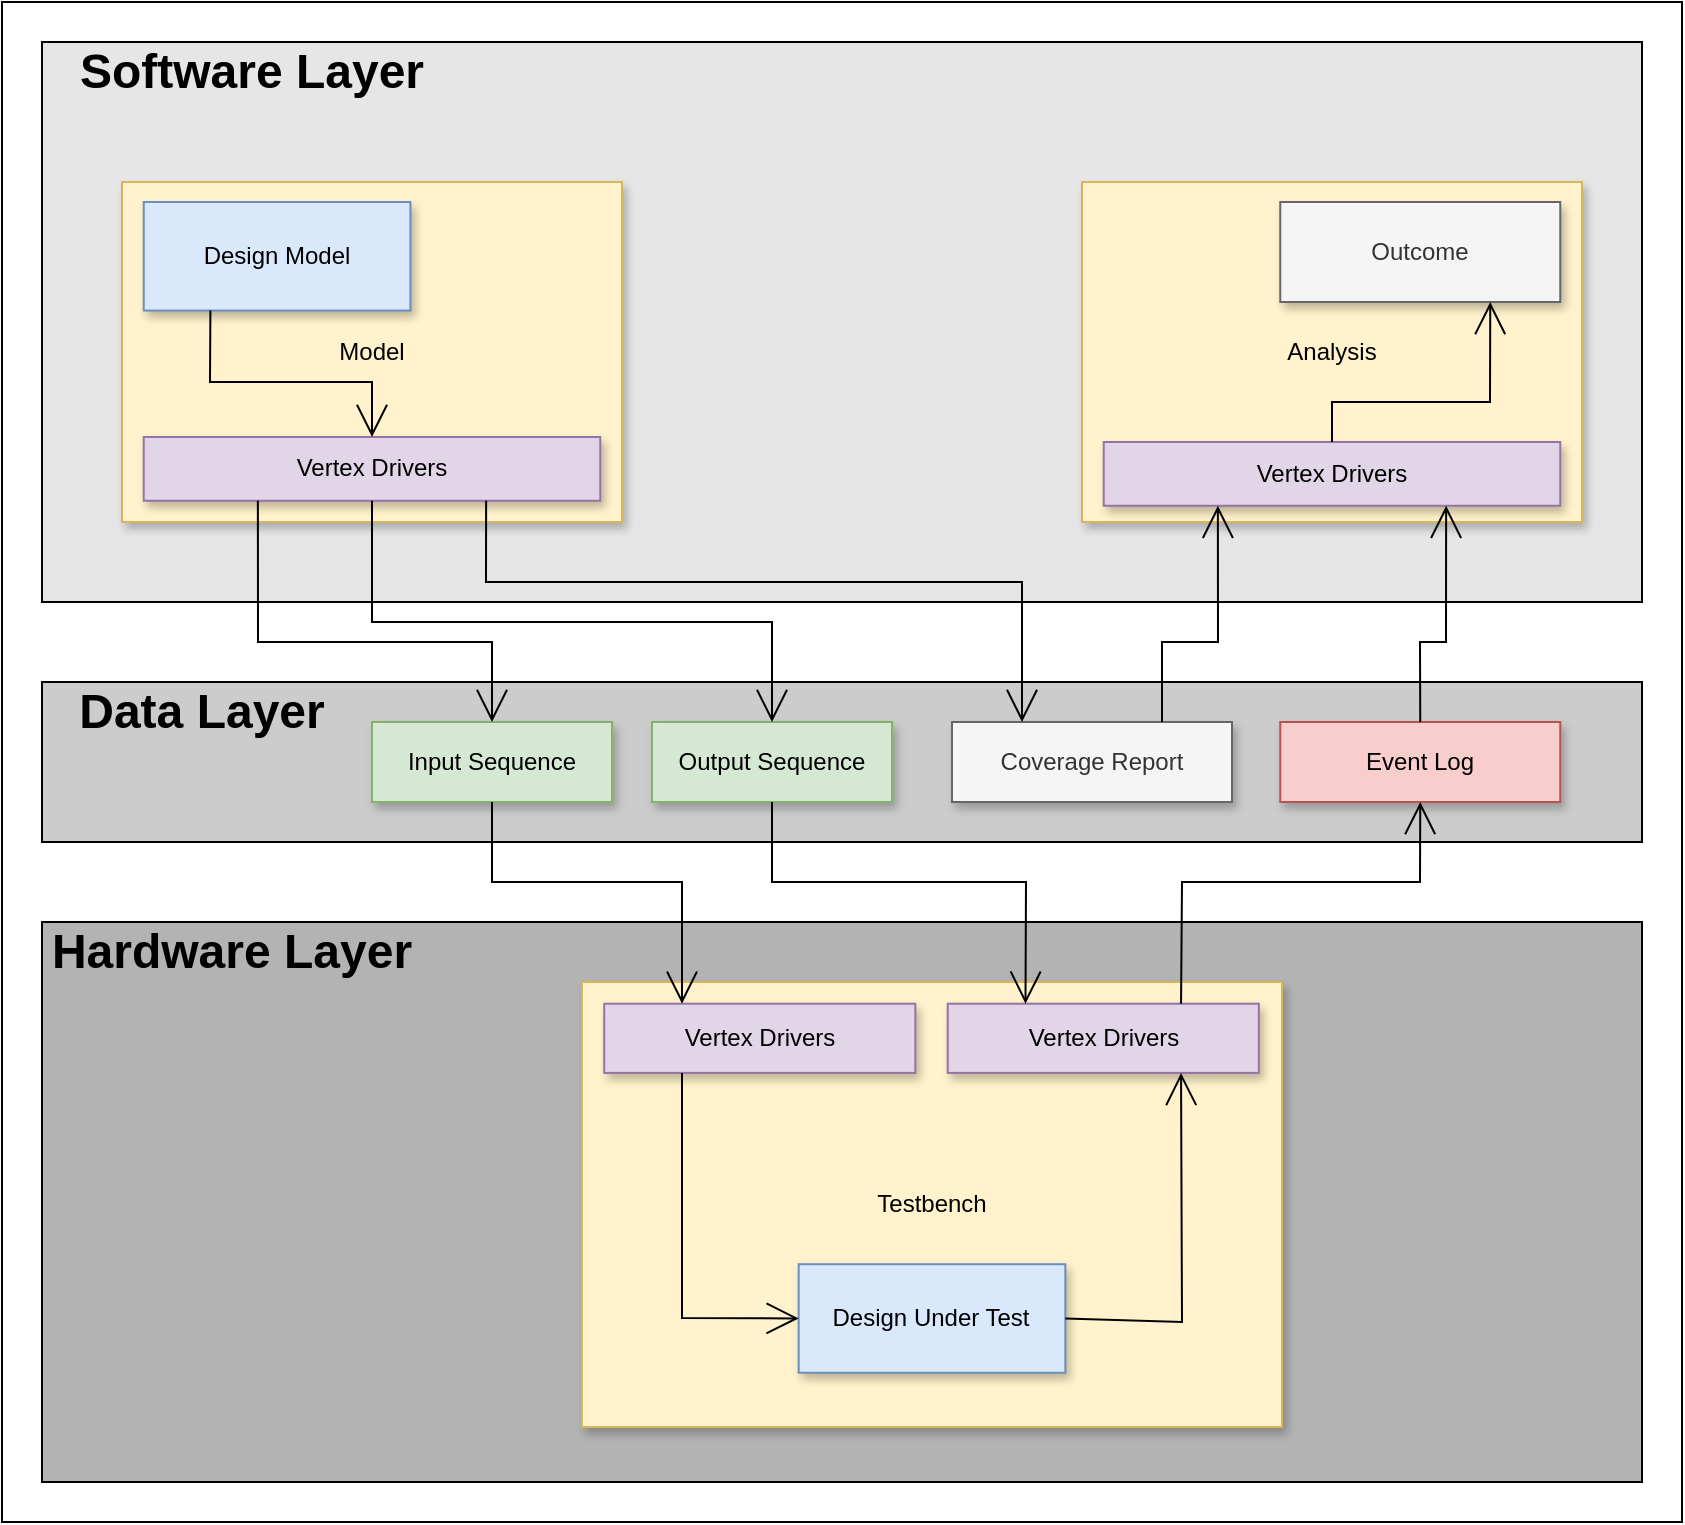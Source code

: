 <mxfile>
    <diagram id="XSJ4bxOKEn5E7V5Rdh-5" name="Page-1">
        <mxGraphModel dx="1454" dy="1905" grid="1" gridSize="10" guides="1" tooltips="1" connect="1" arrows="1" fold="1" page="1" pageScale="1" pageWidth="850" pageHeight="1100" background="#ffffff" math="0" shadow="0">
            <root>
                <mxCell id="0"/>
                <mxCell id="1" parent="0"/>
                <mxCell id="24" value="" style="group;fillColor=#E6E6E6;gradientColor=none;" parent="1" vertex="1" connectable="0">
                    <mxGeometry x="20" y="-80" width="820" height="740" as="geometry"/>
                </mxCell>
                <mxCell id="51" value="" style="rounded=0;whiteSpace=wrap;html=1;" parent="24" vertex="1">
                    <mxGeometry x="-20" y="-20" width="840" height="760" as="geometry"/>
                </mxCell>
                <mxCell id="5" value="" style="rounded=0;whiteSpace=wrap;html=1;fillColor=#E6E6E6;strokeColor=#000000;" parent="24" vertex="1">
                    <mxGeometry width="800" height="280" as="geometry"/>
                </mxCell>
                <mxCell id="9" value="&lt;h1&gt;Software Layer&lt;/h1&gt;" style="text;strokeColor=none;align=center;fillColor=none;html=1;verticalAlign=middle;whiteSpace=wrap;rounded=0;" parent="24" vertex="1">
                    <mxGeometry width="210" height="30" as="geometry"/>
                </mxCell>
                <mxCell id="31" value="" style="group" parent="24" vertex="1" connectable="0">
                    <mxGeometry x="40" y="70" width="250" height="170" as="geometry"/>
                </mxCell>
                <mxCell id="29" value="Model" style="rounded=0;whiteSpace=wrap;html=1;shadow=1;fillColor=#fff2cc;strokeColor=#d6b656;" parent="31" vertex="1">
                    <mxGeometry width="250" height="170" as="geometry"/>
                </mxCell>
                <mxCell id="30" value="Vertex Drivers" style="rounded=0;whiteSpace=wrap;html=1;shadow=1;fillColor=#e1d5e7;strokeColor=#9673a6;" parent="31" vertex="1">
                    <mxGeometry x="10.87" y="127.5" width="228.261" height="31.875" as="geometry"/>
                </mxCell>
                <mxCell id="52" value="Design Model" style="rounded=0;whiteSpace=wrap;html=1;shadow=1;fillColor=#dae8fc;strokeColor=#6c8ebf;" parent="31" vertex="1">
                    <mxGeometry x="10.873" y="9.998" width="133.333" height="54.268" as="geometry"/>
                </mxCell>
                <mxCell id="56" value="" style="edgeStyle=none;orthogonalLoop=1;jettySize=auto;html=1;rounded=0;endArrow=open;startSize=14;endSize=14;sourcePerimeterSpacing=8;targetPerimeterSpacing=8;entryX=0.5;entryY=0;entryDx=0;entryDy=0;exitX=0.25;exitY=1;exitDx=0;exitDy=0;" parent="31" source="52" target="30" edge="1">
                    <mxGeometry width="120" relative="1" as="geometry">
                        <mxPoint x="68" y="60" as="sourcePoint"/>
                        <mxPoint x="290" y="420.854" as="targetPoint"/>
                        <Array as="points">
                            <mxPoint x="44" y="100"/>
                            <mxPoint x="125" y="100"/>
                        </Array>
                    </mxGeometry>
                </mxCell>
                <mxCell id="47" value="Analysis" style="rounded=0;whiteSpace=wrap;html=1;shadow=1;fillColor=#fff2cc;strokeColor=#d6b656;" parent="24" vertex="1">
                    <mxGeometry x="520" y="70" width="250" height="170" as="geometry"/>
                </mxCell>
                <mxCell id="48" value="Vertex Drivers" style="rounded=0;whiteSpace=wrap;html=1;shadow=1;fillColor=#e1d5e7;strokeColor=#9673a6;" parent="24" vertex="1">
                    <mxGeometry x="530.87" y="200" width="228.261" height="31.875" as="geometry"/>
                </mxCell>
                <mxCell id="57" value="Outcome" style="rounded=0;whiteSpace=wrap;html=1;shadow=1;fillColor=#f5f5f5;fontColor=#333333;strokeColor=#666666;" parent="24" vertex="1">
                    <mxGeometry x="619.13" y="80" width="140" height="50" as="geometry"/>
                </mxCell>
                <mxCell id="59" value="" style="edgeStyle=none;orthogonalLoop=1;jettySize=auto;html=1;rounded=0;endArrow=open;startSize=14;endSize=14;sourcePerimeterSpacing=8;targetPerimeterSpacing=8;entryX=0.75;entryY=1;entryDx=0;entryDy=0;exitX=0.5;exitY=0;exitDx=0;exitDy=0;" parent="24" source="48" target="57" edge="1">
                    <mxGeometry width="120" relative="1" as="geometry">
                        <mxPoint x="550.207" y="129.996" as="sourcePoint"/>
                        <mxPoint x="631" y="193.23" as="targetPoint"/>
                        <Array as="points">
                            <mxPoint x="645" y="180"/>
                            <mxPoint x="724" y="180"/>
                        </Array>
                    </mxGeometry>
                </mxCell>
                <mxCell id="3" value="" style="rounded=0;whiteSpace=wrap;html=1;strokeColor=#000000;fillColor=#CCCCCC;" parent="24" vertex="1">
                    <mxGeometry y="320" width="800" height="80" as="geometry"/>
                </mxCell>
                <mxCell id="25" value="" style="group;shadow=0;" parent="1" vertex="1" connectable="0">
                    <mxGeometry x="5" y="240" width="820" height="80" as="geometry"/>
                </mxCell>
                <mxCell id="14" value="&lt;h1&gt;Data Layer&lt;/h1&gt;" style="text;strokeColor=none;align=center;fillColor=none;html=1;verticalAlign=middle;whiteSpace=wrap;rounded=0;" parent="25" vertex="1">
                    <mxGeometry width="190" height="30" as="geometry"/>
                </mxCell>
                <mxCell id="27" value="Event Log" style="rounded=0;whiteSpace=wrap;html=1;shadow=1;fillColor=#f8cecc;strokeColor=#b85450;" parent="25" vertex="1">
                    <mxGeometry x="634.13" y="20" width="140" height="40" as="geometry"/>
                </mxCell>
                <mxCell id="15" value="Input Sequence" style="rounded=0;whiteSpace=wrap;html=1;shadow=1;fillColor=#d5e8d4;strokeColor=#82b366;" parent="25" vertex="1">
                    <mxGeometry x="180" y="20" width="120" height="40" as="geometry"/>
                </mxCell>
                <mxCell id="22" value="Output Sequence" style="rounded=0;whiteSpace=wrap;html=1;shadow=1;fillColor=#d5e8d4;strokeColor=#82b366;" parent="25" vertex="1">
                    <mxGeometry x="320" y="20" width="120" height="40" as="geometry"/>
                </mxCell>
                <mxCell id="23" value="Coverage Report" style="rounded=0;whiteSpace=wrap;html=1;shadow=1;fillColor=#f5f5f5;fontColor=#333333;strokeColor=#666666;" parent="25" vertex="1">
                    <mxGeometry x="470" y="20" width="140" height="40" as="geometry"/>
                </mxCell>
                <mxCell id="26" value="" style="group" parent="1" vertex="1" connectable="0">
                    <mxGeometry x="10" y="360" width="810" height="280" as="geometry"/>
                </mxCell>
                <mxCell id="8" value="" style="rounded=0;whiteSpace=wrap;html=1;fillColor=#B3B3B3;strokeColor=#000000;" parent="26" vertex="1">
                    <mxGeometry x="10" width="800" height="280" as="geometry"/>
                </mxCell>
                <mxCell id="13" value="&lt;h1 style=&quot;border-color: var(--border-color);&quot;&gt;Hardware Layer&lt;/h1&gt;" style="text;strokeColor=none;align=center;fillColor=none;html=1;verticalAlign=middle;whiteSpace=wrap;rounded=0;" parent="26" vertex="1">
                    <mxGeometry width="210" height="30" as="geometry"/>
                </mxCell>
                <mxCell id="40" value="" style="group" parent="26" vertex="1" connectable="0">
                    <mxGeometry x="280" y="30" width="350" height="222.5" as="geometry"/>
                </mxCell>
                <mxCell id="37" value="Testbench" style="rounded=0;whiteSpace=wrap;html=1;shadow=1;fillColor=#fff2cc;strokeColor=#d6b656;" parent="40" vertex="1">
                    <mxGeometry width="350" height="222.5" as="geometry"/>
                </mxCell>
                <mxCell id="35" value="Vertex Drivers" style="rounded=0;whiteSpace=wrap;html=1;shadow=1;fillColor=#e1d5e7;strokeColor=#9673a6;" parent="40" vertex="1">
                    <mxGeometry x="11.111" y="10.854" width="155.556" height="34.601" as="geometry"/>
                </mxCell>
                <mxCell id="39" value="Vertex Drivers" style="rounded=0;whiteSpace=wrap;html=1;shadow=1;fillColor=#e1d5e7;strokeColor=#9673a6;" parent="40" vertex="1">
                    <mxGeometry x="182.856" y="10.854" width="155.556" height="34.601" as="geometry"/>
                </mxCell>
                <mxCell id="28" value="Design Under Test" style="rounded=0;whiteSpace=wrap;html=1;shadow=1;fillColor=#dae8fc;strokeColor=#6c8ebf;" parent="40" vertex="1">
                    <mxGeometry x="108.333" y="141.098" width="133.333" height="54.268" as="geometry"/>
                </mxCell>
                <mxCell id="43" value="" style="edgeStyle=none;orthogonalLoop=1;jettySize=auto;html=1;rounded=0;endArrow=open;startSize=14;endSize=14;sourcePerimeterSpacing=8;targetPerimeterSpacing=8;entryX=0;entryY=0.5;entryDx=0;entryDy=0;exitX=0.25;exitY=1;exitDx=0;exitDy=0;" parent="40" source="35" target="28" edge="1">
                    <mxGeometry width="120" relative="1" as="geometry">
                        <mxPoint y="60" as="sourcePoint"/>
                        <mxPoint x="120" y="60" as="targetPoint"/>
                        <Array as="points">
                            <mxPoint x="50" y="168"/>
                        </Array>
                    </mxGeometry>
                </mxCell>
                <mxCell id="44" value="" style="edgeStyle=none;orthogonalLoop=1;jettySize=auto;html=1;rounded=0;endArrow=open;startSize=14;endSize=14;sourcePerimeterSpacing=8;targetPerimeterSpacing=8;entryX=0.75;entryY=1;entryDx=0;entryDy=0;exitX=1;exitY=0.5;exitDx=0;exitDy=0;" parent="40" source="28" target="39" edge="1">
                    <mxGeometry width="120" relative="1" as="geometry">
                        <mxPoint x="-180" y="-60" as="sourcePoint"/>
                        <mxPoint x="-60" y="-60" as="targetPoint"/>
                        <Array as="points">
                            <mxPoint x="300" y="170"/>
                        </Array>
                    </mxGeometry>
                </mxCell>
                <mxCell id="32" value="" style="edgeStyle=none;orthogonalLoop=1;jettySize=auto;html=1;rounded=0;endArrow=open;startSize=14;endSize=14;sourcePerimeterSpacing=8;targetPerimeterSpacing=8;entryX=0.5;entryY=0;entryDx=0;entryDy=0;exitX=0.25;exitY=1;exitDx=0;exitDy=0;" parent="1" source="30" target="15" edge="1">
                    <mxGeometry width="140" relative="1" as="geometry">
                        <mxPoint x="182" y="162" as="sourcePoint"/>
                        <mxPoint x="245" y="264" as="targetPoint"/>
                        <Array as="points">
                            <mxPoint x="128" y="220"/>
                            <mxPoint x="245" y="220"/>
                        </Array>
                    </mxGeometry>
                </mxCell>
                <mxCell id="33" value="" style="edgeStyle=none;orthogonalLoop=1;jettySize=auto;html=1;rounded=0;endArrow=open;startSize=14;endSize=14;sourcePerimeterSpacing=8;targetPerimeterSpacing=8;entryX=0.5;entryY=0;entryDx=0;entryDy=0;exitX=0.5;exitY=1;exitDx=0;exitDy=0;" parent="1" source="30" target="22" edge="1">
                    <mxGeometry width="140" relative="1" as="geometry">
                        <mxPoint x="260" y="160" as="sourcePoint"/>
                        <mxPoint x="382.5" y="260" as="targetPoint"/>
                        <Array as="points">
                            <mxPoint x="185" y="210"/>
                            <mxPoint x="270" y="210"/>
                            <mxPoint x="385" y="210"/>
                        </Array>
                    </mxGeometry>
                </mxCell>
                <mxCell id="34" value="" style="edgeStyle=none;orthogonalLoop=1;jettySize=auto;html=1;rounded=0;endArrow=open;startSize=14;endSize=14;sourcePerimeterSpacing=8;targetPerimeterSpacing=8;entryX=0.25;entryY=0;entryDx=0;entryDy=0;exitX=0.75;exitY=1;exitDx=0;exitDy=0;" parent="1" source="30" target="23" edge="1">
                    <mxGeometry width="140" relative="1" as="geometry">
                        <mxPoint x="350" y="160" as="sourcePoint"/>
                        <mxPoint x="550" y="260" as="targetPoint"/>
                        <Array as="points">
                            <mxPoint x="242" y="190"/>
                            <mxPoint x="440" y="190"/>
                            <mxPoint x="510" y="190"/>
                            <mxPoint x="510" y="220"/>
                        </Array>
                    </mxGeometry>
                </mxCell>
                <mxCell id="41" value="" style="edgeStyle=none;orthogonalLoop=1;jettySize=auto;html=1;rounded=0;endArrow=open;startSize=14;endSize=14;sourcePerimeterSpacing=8;targetPerimeterSpacing=8;entryX=0.25;entryY=0;entryDx=0;entryDy=0;exitX=0.5;exitY=1;exitDx=0;exitDy=0;" parent="1" source="15" target="35" edge="1">
                    <mxGeometry width="120" relative="1" as="geometry">
                        <mxPoint x="280" y="260" as="sourcePoint"/>
                        <mxPoint x="400" y="260" as="targetPoint"/>
                        <Array as="points">
                            <mxPoint x="245" y="340"/>
                            <mxPoint x="340" y="340"/>
                        </Array>
                    </mxGeometry>
                </mxCell>
                <mxCell id="42" value="" style="edgeStyle=none;orthogonalLoop=1;jettySize=auto;html=1;rounded=0;endArrow=open;startSize=14;endSize=14;sourcePerimeterSpacing=8;targetPerimeterSpacing=8;entryX=0.25;entryY=0;entryDx=0;entryDy=0;exitX=0.5;exitY=1;exitDx=0;exitDy=0;" parent="1" source="22" target="39" edge="1">
                    <mxGeometry width="120" relative="1" as="geometry">
                        <mxPoint x="378" y="300" as="sourcePoint"/>
                        <mxPoint x="473" y="400.854" as="targetPoint"/>
                        <Array as="points">
                            <mxPoint x="385" y="340"/>
                            <mxPoint x="512" y="340"/>
                        </Array>
                    </mxGeometry>
                </mxCell>
                <mxCell id="46" value="" style="edgeStyle=none;orthogonalLoop=1;jettySize=auto;html=1;rounded=0;endArrow=open;startSize=14;endSize=14;sourcePerimeterSpacing=8;targetPerimeterSpacing=8;exitX=0.75;exitY=0;exitDx=0;exitDy=0;entryX=0.5;entryY=1;entryDx=0;entryDy=0;" parent="1" source="39" target="27" edge="1">
                    <mxGeometry width="120" relative="1" as="geometry">
                        <mxPoint x="660" y="390" as="sourcePoint"/>
                        <mxPoint x="780" y="390" as="targetPoint"/>
                        <Array as="points">
                            <mxPoint x="590" y="340"/>
                            <mxPoint x="709" y="340"/>
                        </Array>
                    </mxGeometry>
                </mxCell>
                <mxCell id="49" value="" style="edgeStyle=none;orthogonalLoop=1;jettySize=auto;html=1;rounded=0;hachureGap=4;fontFamily=Architects Daughter;fontSource=https%3A%2F%2Ffonts.googleapis.com%2Fcss%3Ffamily%3DArchitects%2BDaughter;fontSize=16;endArrow=open;startSize=14;endSize=14;sourcePerimeterSpacing=8;targetPerimeterSpacing=8;entryX=0.75;entryY=1;entryDx=0;entryDy=0;exitX=0.5;exitY=0;exitDx=0;exitDy=0;" parent="1" source="27" target="48" edge="1">
                    <mxGeometry width="120" relative="1" as="geometry">
                        <mxPoint x="730" y="210" as="sourcePoint"/>
                        <mxPoint x="850" y="210" as="targetPoint"/>
                        <Array as="points">
                            <mxPoint x="709" y="220"/>
                            <mxPoint x="722" y="220"/>
                        </Array>
                    </mxGeometry>
                </mxCell>
                <mxCell id="50" value="" style="edgeStyle=none;orthogonalLoop=1;jettySize=auto;html=1;rounded=0;hachureGap=4;fontFamily=Architects Daughter;fontSource=https%3A%2F%2Ffonts.googleapis.com%2Fcss%3Ffamily%3DArchitects%2BDaughter;fontSize=16;endArrow=open;startSize=14;endSize=14;sourcePerimeterSpacing=8;targetPerimeterSpacing=8;exitX=0.75;exitY=0;exitDx=0;exitDy=0;entryX=0.25;entryY=1;entryDx=0;entryDy=0;" parent="1" source="23" target="48" edge="1">
                    <mxGeometry width="120" relative="1" as="geometry">
                        <mxPoint x="680" y="210" as="sourcePoint"/>
                        <mxPoint x="800" y="210" as="targetPoint"/>
                        <Array as="points">
                            <mxPoint x="580" y="220"/>
                            <mxPoint x="608" y="220"/>
                        </Array>
                    </mxGeometry>
                </mxCell>
            </root>
        </mxGraphModel>
    </diagram>
</mxfile>